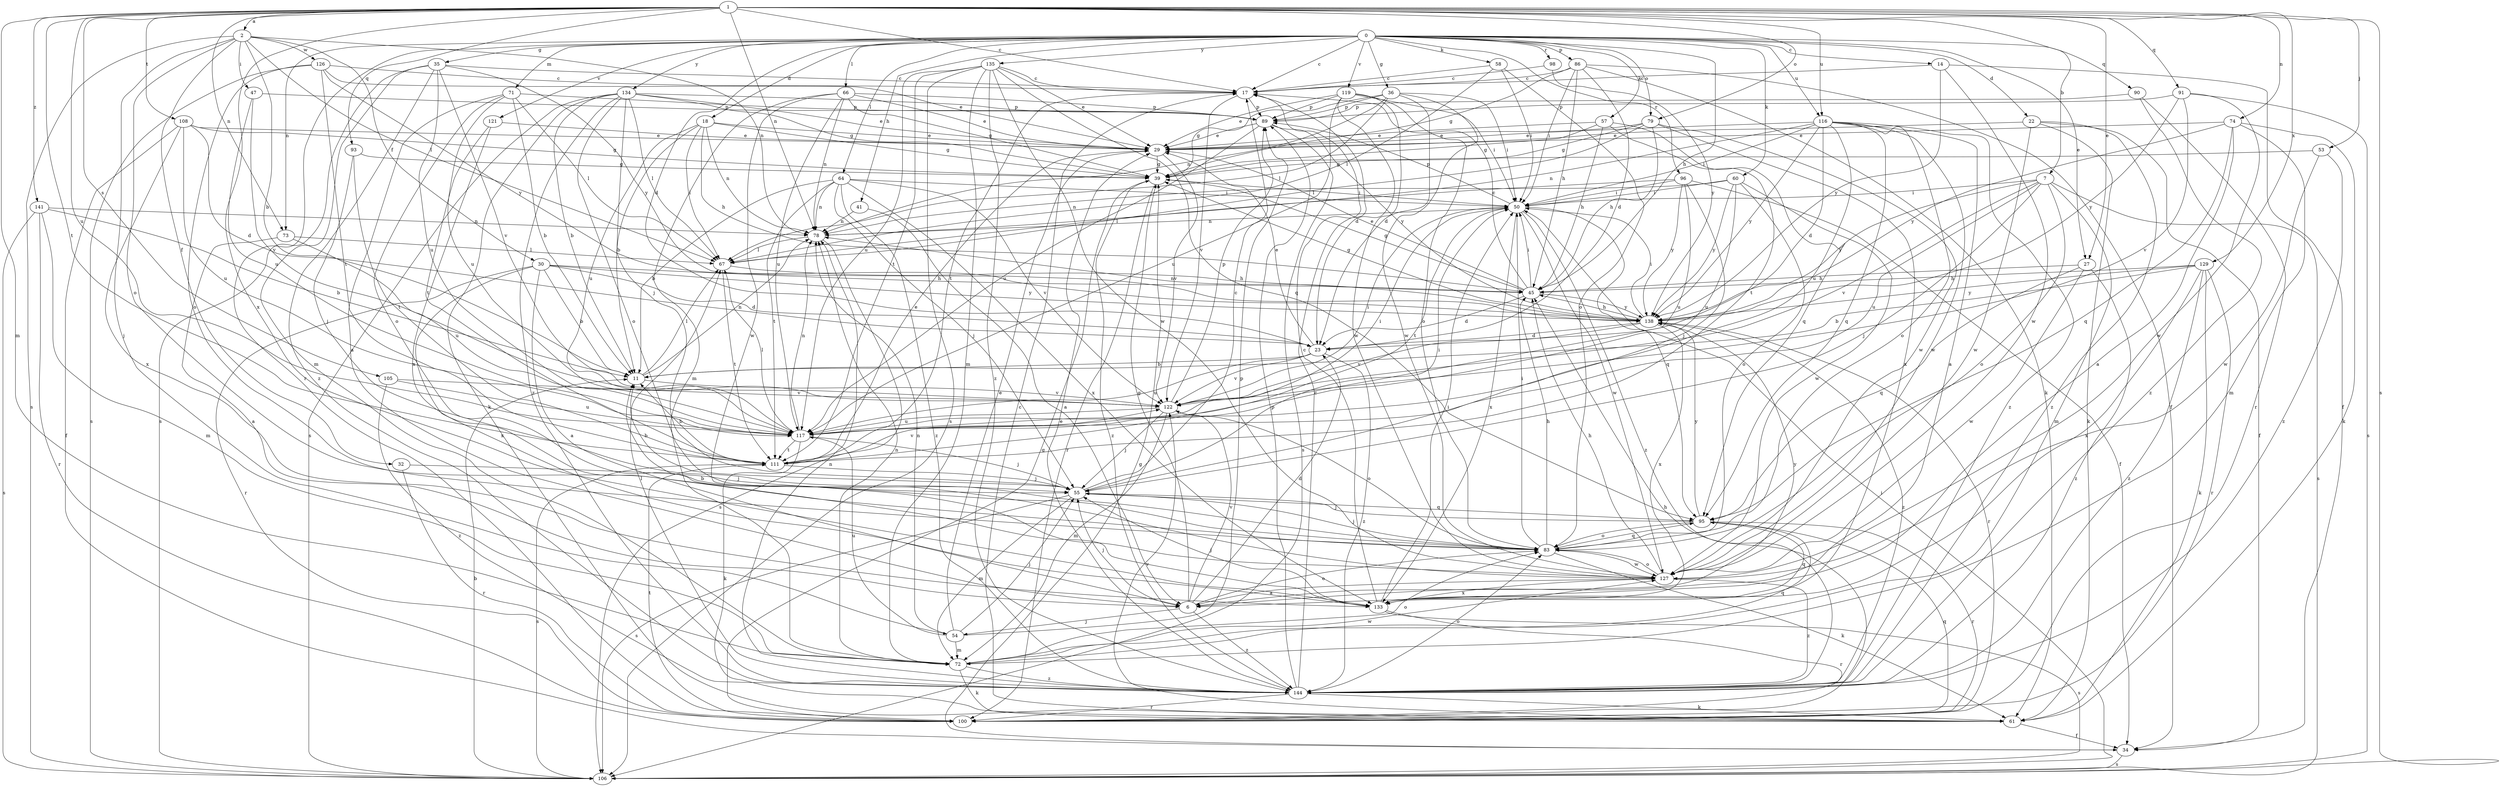 strict digraph  {
0;
1;
2;
6;
7;
11;
14;
17;
18;
22;
23;
27;
29;
30;
32;
34;
35;
36;
39;
41;
45;
47;
50;
53;
54;
55;
57;
58;
60;
61;
64;
66;
67;
71;
72;
73;
74;
78;
79;
83;
86;
89;
90;
91;
93;
95;
96;
98;
100;
105;
106;
108;
111;
116;
117;
119;
121;
122;
126;
127;
129;
133;
134;
135;
138;
141;
144;
0 -> 14  [label=c];
0 -> 17  [label=c];
0 -> 18  [label=d];
0 -> 22  [label=d];
0 -> 23  [label=d];
0 -> 27  [label=e];
0 -> 35  [label=g];
0 -> 36  [label=g];
0 -> 41  [label=h];
0 -> 45  [label=h];
0 -> 57  [label=k];
0 -> 58  [label=k];
0 -> 60  [label=k];
0 -> 64  [label=l];
0 -> 66  [label=l];
0 -> 71  [label=m];
0 -> 73  [label=n];
0 -> 79  [label=o];
0 -> 86  [label=p];
0 -> 90  [label=q];
0 -> 96  [label=r];
0 -> 98  [label=r];
0 -> 100  [label=r];
0 -> 116  [label=u];
0 -> 119  [label=v];
0 -> 121  [label=v];
0 -> 134  [label=y];
0 -> 135  [label=y];
1 -> 2  [label=a];
1 -> 7  [label=b];
1 -> 17  [label=c];
1 -> 27  [label=e];
1 -> 53  [label=j];
1 -> 72  [label=m];
1 -> 73  [label=n];
1 -> 74  [label=n];
1 -> 78  [label=n];
1 -> 79  [label=o];
1 -> 91  [label=q];
1 -> 93  [label=q];
1 -> 105  [label=s];
1 -> 106  [label=s];
1 -> 108  [label=t];
1 -> 111  [label=t];
1 -> 116  [label=u];
1 -> 117  [label=u];
1 -> 129  [label=x];
1 -> 133  [label=x];
1 -> 141  [label=z];
2 -> 11  [label=b];
2 -> 30  [label=f];
2 -> 32  [label=f];
2 -> 47  [label=i];
2 -> 54  [label=j];
2 -> 67  [label=l];
2 -> 78  [label=n];
2 -> 83  [label=o];
2 -> 106  [label=s];
2 -> 126  [label=w];
6 -> 23  [label=d];
6 -> 39  [label=g];
6 -> 54  [label=j];
6 -> 55  [label=j];
6 -> 83  [label=o];
6 -> 122  [label=v];
6 -> 138  [label=y];
6 -> 144  [label=z];
7 -> 50  [label=i];
7 -> 55  [label=j];
7 -> 72  [label=m];
7 -> 83  [label=o];
7 -> 106  [label=s];
7 -> 117  [label=u];
7 -> 122  [label=v];
7 -> 138  [label=y];
11 -> 67  [label=l];
11 -> 78  [label=n];
11 -> 122  [label=v];
14 -> 17  [label=c];
14 -> 34  [label=f];
14 -> 127  [label=w];
14 -> 138  [label=y];
17 -> 89  [label=p];
17 -> 111  [label=t];
17 -> 122  [label=v];
18 -> 11  [label=b];
18 -> 29  [label=e];
18 -> 39  [label=g];
18 -> 45  [label=h];
18 -> 67  [label=l];
18 -> 78  [label=n];
18 -> 117  [label=u];
22 -> 29  [label=e];
22 -> 34  [label=f];
22 -> 61  [label=k];
22 -> 127  [label=w];
22 -> 144  [label=z];
23 -> 11  [label=b];
23 -> 29  [label=e];
23 -> 117  [label=u];
23 -> 122  [label=v];
23 -> 144  [label=z];
27 -> 45  [label=h];
27 -> 95  [label=q];
27 -> 127  [label=w];
27 -> 144  [label=z];
29 -> 39  [label=g];
29 -> 122  [label=v];
30 -> 6  [label=a];
30 -> 11  [label=b];
30 -> 23  [label=d];
30 -> 45  [label=h];
30 -> 100  [label=r];
30 -> 133  [label=x];
30 -> 138  [label=y];
32 -> 55  [label=j];
32 -> 100  [label=r];
34 -> 39  [label=g];
34 -> 106  [label=s];
35 -> 17  [label=c];
35 -> 72  [label=m];
35 -> 106  [label=s];
35 -> 117  [label=u];
35 -> 122  [label=v];
35 -> 138  [label=y];
35 -> 144  [label=z];
36 -> 23  [label=d];
36 -> 39  [label=g];
36 -> 50  [label=i];
36 -> 67  [label=l];
36 -> 78  [label=n];
36 -> 89  [label=p];
36 -> 127  [label=w];
39 -> 50  [label=i];
39 -> 100  [label=r];
39 -> 144  [label=z];
41 -> 6  [label=a];
41 -> 78  [label=n];
45 -> 17  [label=c];
45 -> 23  [label=d];
45 -> 29  [label=e];
45 -> 39  [label=g];
45 -> 50  [label=i];
45 -> 138  [label=y];
47 -> 89  [label=p];
47 -> 117  [label=u];
47 -> 122  [label=v];
50 -> 78  [label=n];
50 -> 89  [label=p];
50 -> 95  [label=q];
50 -> 111  [label=t];
50 -> 127  [label=w];
50 -> 133  [label=x];
50 -> 144  [label=z];
53 -> 39  [label=g];
53 -> 127  [label=w];
53 -> 144  [label=z];
54 -> 29  [label=e];
54 -> 55  [label=j];
54 -> 72  [label=m];
54 -> 78  [label=n];
54 -> 89  [label=p];
54 -> 117  [label=u];
55 -> 11  [label=b];
55 -> 17  [label=c];
55 -> 50  [label=i];
55 -> 72  [label=m];
55 -> 95  [label=q];
55 -> 106  [label=s];
57 -> 29  [label=e];
57 -> 39  [label=g];
57 -> 45  [label=h];
57 -> 95  [label=q];
57 -> 111  [label=t];
58 -> 17  [label=c];
58 -> 50  [label=i];
58 -> 67  [label=l];
58 -> 83  [label=o];
60 -> 50  [label=i];
60 -> 78  [label=n];
60 -> 83  [label=o];
60 -> 117  [label=u];
60 -> 127  [label=w];
60 -> 138  [label=y];
61 -> 17  [label=c];
61 -> 34  [label=f];
61 -> 122  [label=v];
64 -> 11  [label=b];
64 -> 50  [label=i];
64 -> 55  [label=j];
64 -> 78  [label=n];
64 -> 111  [label=t];
64 -> 122  [label=v];
64 -> 133  [label=x];
64 -> 144  [label=z];
66 -> 29  [label=e];
66 -> 39  [label=g];
66 -> 72  [label=m];
66 -> 78  [label=n];
66 -> 89  [label=p];
66 -> 117  [label=u];
66 -> 127  [label=w];
67 -> 45  [label=h];
67 -> 111  [label=t];
71 -> 6  [label=a];
71 -> 11  [label=b];
71 -> 67  [label=l];
71 -> 83  [label=o];
71 -> 89  [label=p];
71 -> 117  [label=u];
72 -> 61  [label=k];
72 -> 78  [label=n];
72 -> 83  [label=o];
72 -> 95  [label=q];
72 -> 127  [label=w];
72 -> 144  [label=z];
73 -> 6  [label=a];
73 -> 67  [label=l];
73 -> 117  [label=u];
74 -> 6  [label=a];
74 -> 29  [label=e];
74 -> 61  [label=k];
74 -> 72  [label=m];
74 -> 95  [label=q];
74 -> 138  [label=y];
78 -> 67  [label=l];
78 -> 106  [label=s];
79 -> 29  [label=e];
79 -> 39  [label=g];
79 -> 45  [label=h];
79 -> 67  [label=l];
79 -> 127  [label=w];
79 -> 133  [label=x];
83 -> 45  [label=h];
83 -> 50  [label=i];
83 -> 55  [label=j];
83 -> 61  [label=k];
83 -> 95  [label=q];
83 -> 127  [label=w];
86 -> 17  [label=c];
86 -> 23  [label=d];
86 -> 34  [label=f];
86 -> 39  [label=g];
86 -> 45  [label=h];
86 -> 50  [label=i];
86 -> 61  [label=k];
89 -> 29  [label=e];
89 -> 106  [label=s];
89 -> 117  [label=u];
89 -> 138  [label=y];
90 -> 89  [label=p];
90 -> 100  [label=r];
90 -> 144  [label=z];
91 -> 89  [label=p];
91 -> 106  [label=s];
91 -> 122  [label=v];
91 -> 127  [label=w];
91 -> 138  [label=y];
93 -> 39  [label=g];
93 -> 55  [label=j];
93 -> 111  [label=t];
95 -> 55  [label=j];
95 -> 83  [label=o];
95 -> 100  [label=r];
95 -> 138  [label=y];
96 -> 34  [label=f];
96 -> 50  [label=i];
96 -> 55  [label=j];
96 -> 67  [label=l];
96 -> 117  [label=u];
96 -> 138  [label=y];
98 -> 17  [label=c];
98 -> 138  [label=y];
100 -> 39  [label=g];
100 -> 45  [label=h];
100 -> 95  [label=q];
100 -> 111  [label=t];
105 -> 117  [label=u];
105 -> 122  [label=v];
105 -> 144  [label=z];
106 -> 11  [label=b];
106 -> 50  [label=i];
108 -> 23  [label=d];
108 -> 29  [label=e];
108 -> 34  [label=f];
108 -> 39  [label=g];
108 -> 117  [label=u];
108 -> 133  [label=x];
111 -> 11  [label=b];
111 -> 29  [label=e];
111 -> 55  [label=j];
111 -> 106  [label=s];
111 -> 122  [label=v];
116 -> 6  [label=a];
116 -> 23  [label=d];
116 -> 29  [label=e];
116 -> 50  [label=i];
116 -> 78  [label=n];
116 -> 83  [label=o];
116 -> 95  [label=q];
116 -> 117  [label=u];
116 -> 127  [label=w];
116 -> 138  [label=y];
116 -> 144  [label=z];
117 -> 50  [label=i];
117 -> 55  [label=j];
117 -> 61  [label=k];
117 -> 67  [label=l];
117 -> 78  [label=n];
117 -> 111  [label=t];
119 -> 23  [label=d];
119 -> 29  [label=e];
119 -> 50  [label=i];
119 -> 83  [label=o];
119 -> 89  [label=p];
119 -> 117  [label=u];
119 -> 127  [label=w];
121 -> 29  [label=e];
121 -> 111  [label=t];
121 -> 133  [label=x];
122 -> 50  [label=i];
122 -> 55  [label=j];
122 -> 72  [label=m];
122 -> 83  [label=o];
122 -> 89  [label=p];
122 -> 117  [label=u];
126 -> 17  [label=c];
126 -> 29  [label=e];
126 -> 83  [label=o];
126 -> 106  [label=s];
126 -> 111  [label=t];
126 -> 138  [label=y];
127 -> 6  [label=a];
127 -> 11  [label=b];
127 -> 45  [label=h];
127 -> 83  [label=o];
127 -> 133  [label=x];
127 -> 144  [label=z];
129 -> 11  [label=b];
129 -> 45  [label=h];
129 -> 61  [label=k];
129 -> 100  [label=r];
129 -> 133  [label=x];
129 -> 138  [label=y];
129 -> 144  [label=z];
133 -> 17  [label=c];
133 -> 50  [label=i];
133 -> 55  [label=j];
133 -> 95  [label=q];
133 -> 100  [label=r];
133 -> 106  [label=s];
134 -> 11  [label=b];
134 -> 29  [label=e];
134 -> 39  [label=g];
134 -> 55  [label=j];
134 -> 61  [label=k];
134 -> 67  [label=l];
134 -> 83  [label=o];
134 -> 89  [label=p];
134 -> 106  [label=s];
134 -> 144  [label=z];
135 -> 17  [label=c];
135 -> 29  [label=e];
135 -> 72  [label=m];
135 -> 95  [label=q];
135 -> 106  [label=s];
135 -> 111  [label=t];
135 -> 117  [label=u];
135 -> 127  [label=w];
135 -> 144  [label=z];
138 -> 23  [label=d];
138 -> 39  [label=g];
138 -> 45  [label=h];
138 -> 50  [label=i];
138 -> 78  [label=n];
138 -> 100  [label=r];
138 -> 122  [label=v];
138 -> 133  [label=x];
138 -> 144  [label=z];
141 -> 11  [label=b];
141 -> 72  [label=m];
141 -> 78  [label=n];
141 -> 100  [label=r];
141 -> 106  [label=s];
144 -> 17  [label=c];
144 -> 29  [label=e];
144 -> 61  [label=k];
144 -> 67  [label=l];
144 -> 78  [label=n];
144 -> 83  [label=o];
144 -> 89  [label=p];
144 -> 100  [label=r];
}
